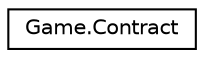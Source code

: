 digraph "Graphical Class Hierarchy"
{
  edge [fontname="Helvetica",fontsize="10",labelfontname="Helvetica",labelfontsize="10"];
  node [fontname="Helvetica",fontsize="10",shape=record];
  rankdir="LR";
  Node0 [label="Game.Contract",height=0.2,width=0.4,color="black", fillcolor="white", style="filled",URL="$class_game_1_1_contract.html"];
}
